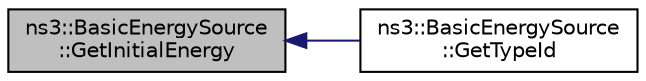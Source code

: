 digraph "ns3::BasicEnergySource::GetInitialEnergy"
{
  edge [fontname="Helvetica",fontsize="10",labelfontname="Helvetica",labelfontsize="10"];
  node [fontname="Helvetica",fontsize="10",shape=record];
  rankdir="LR";
  Node1 [label="ns3::BasicEnergySource\l::GetInitialEnergy",height=0.2,width=0.4,color="black", fillcolor="grey75", style="filled", fontcolor="black"];
  Node1 -> Node2 [dir="back",color="midnightblue",fontsize="10",style="solid"];
  Node2 [label="ns3::BasicEnergySource\l::GetTypeId",height=0.2,width=0.4,color="black", fillcolor="white", style="filled",URL="$d1/db4/classns3_1_1BasicEnergySource.html#aa8c6107bebcb44214d0aa99ca5aa842e"];
}
